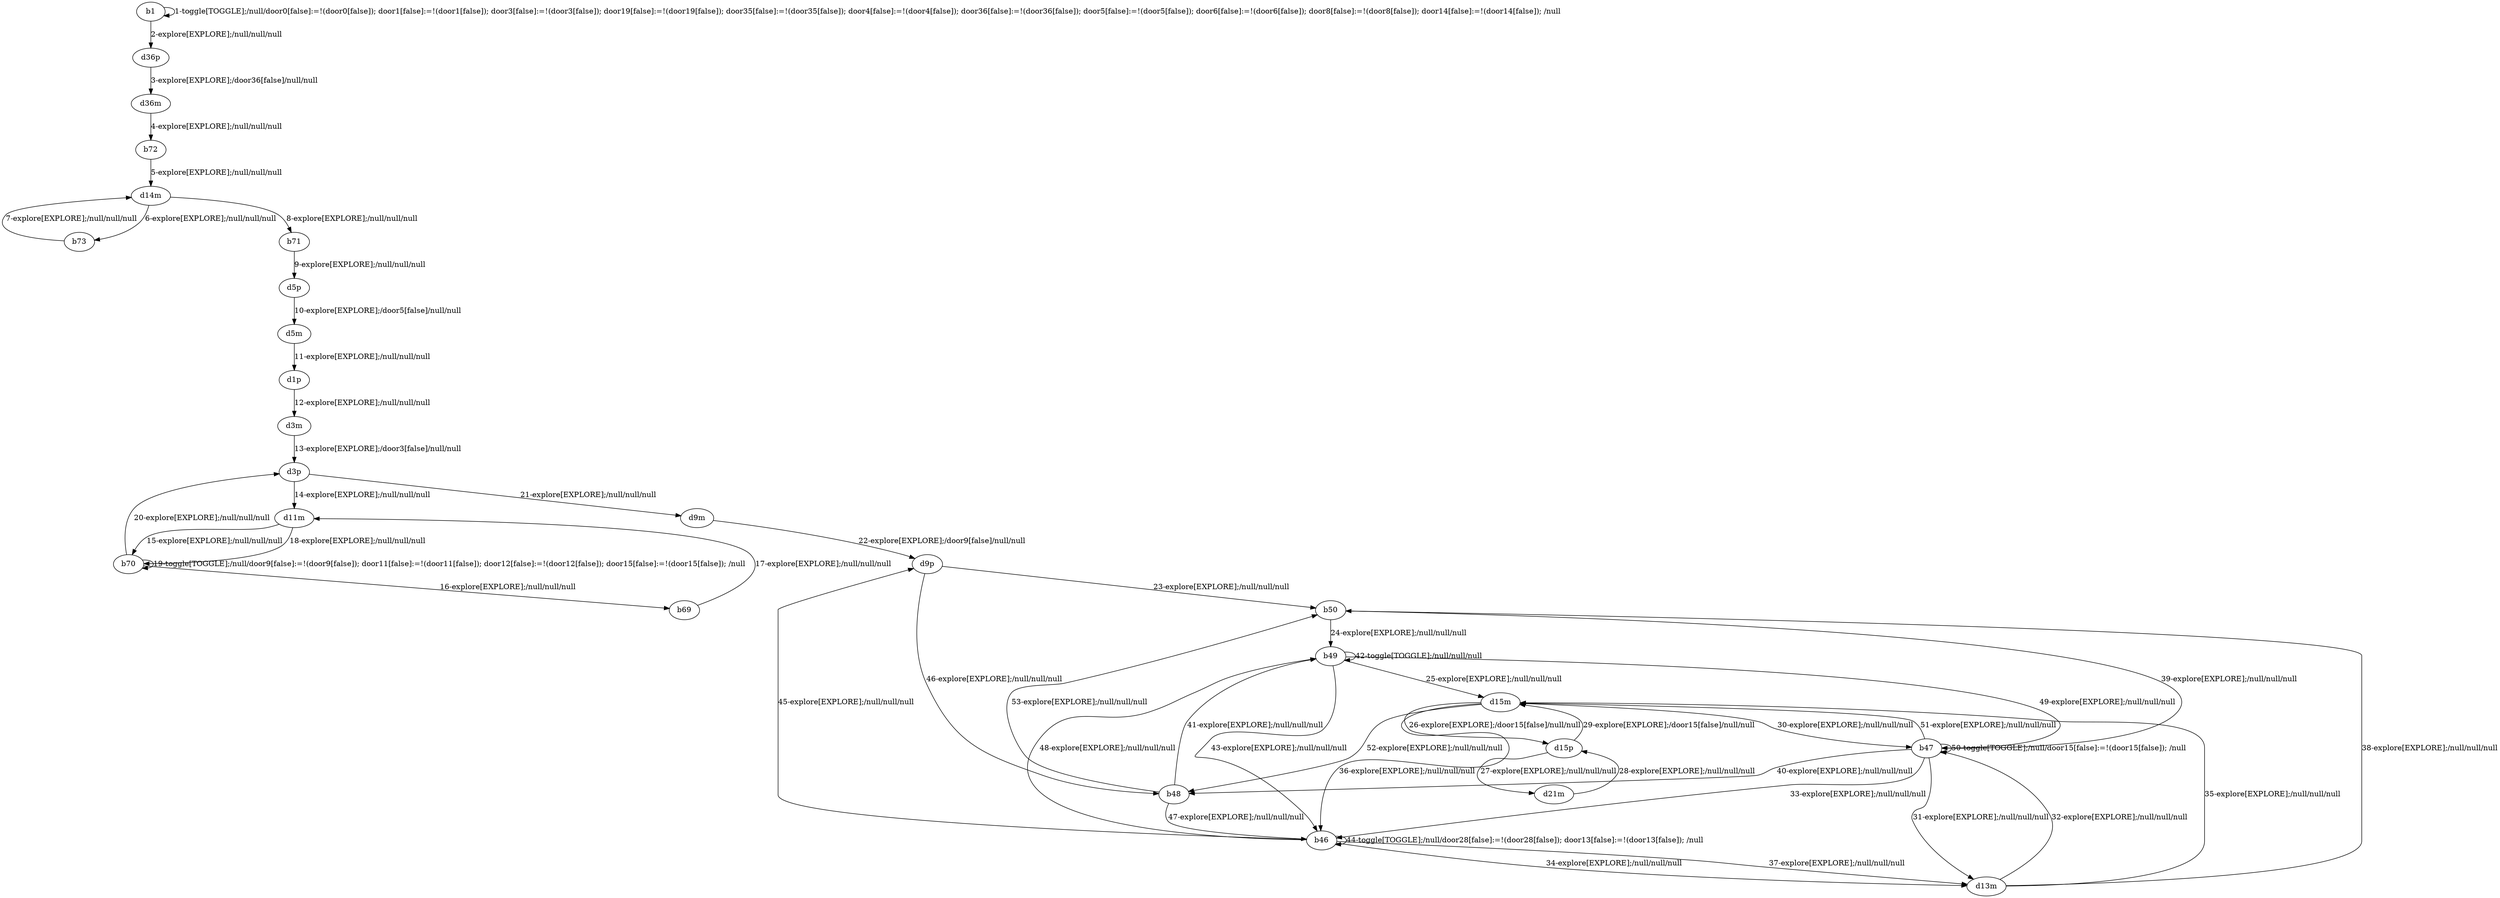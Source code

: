 # Total number of goals covered by this test: 2
# d15m --> b48
# b48 --> b50

digraph g {
"b1" -> "b1" [label = "1-toggle[TOGGLE];/null/door0[false]:=!(door0[false]); door1[false]:=!(door1[false]); door3[false]:=!(door3[false]); door19[false]:=!(door19[false]); door35[false]:=!(door35[false]); door4[false]:=!(door4[false]); door36[false]:=!(door36[false]); door5[false]:=!(door5[false]); door6[false]:=!(door6[false]); door8[false]:=!(door8[false]); door14[false]:=!(door14[false]); /null"];
"b1" -> "d36p" [label = "2-explore[EXPLORE];/null/null/null"];
"d36p" -> "d36m" [label = "3-explore[EXPLORE];/door36[false]/null/null"];
"d36m" -> "b72" [label = "4-explore[EXPLORE];/null/null/null"];
"b72" -> "d14m" [label = "5-explore[EXPLORE];/null/null/null"];
"d14m" -> "b73" [label = "6-explore[EXPLORE];/null/null/null"];
"b73" -> "d14m" [label = "7-explore[EXPLORE];/null/null/null"];
"d14m" -> "b71" [label = "8-explore[EXPLORE];/null/null/null"];
"b71" -> "d5p" [label = "9-explore[EXPLORE];/null/null/null"];
"d5p" -> "d5m" [label = "10-explore[EXPLORE];/door5[false]/null/null"];
"d5m" -> "d1p" [label = "11-explore[EXPLORE];/null/null/null"];
"d1p" -> "d3m" [label = "12-explore[EXPLORE];/null/null/null"];
"d3m" -> "d3p" [label = "13-explore[EXPLORE];/door3[false]/null/null"];
"d3p" -> "d11m" [label = "14-explore[EXPLORE];/null/null/null"];
"d11m" -> "b70" [label = "15-explore[EXPLORE];/null/null/null"];
"b70" -> "b69" [label = "16-explore[EXPLORE];/null/null/null"];
"b69" -> "d11m" [label = "17-explore[EXPLORE];/null/null/null"];
"d11m" -> "b70" [label = "18-explore[EXPLORE];/null/null/null"];
"b70" -> "b70" [label = "19-toggle[TOGGLE];/null/door9[false]:=!(door9[false]); door11[false]:=!(door11[false]); door12[false]:=!(door12[false]); door15[false]:=!(door15[false]); /null"];
"b70" -> "d3p" [label = "20-explore[EXPLORE];/null/null/null"];
"d3p" -> "d9m" [label = "21-explore[EXPLORE];/null/null/null"];
"d9m" -> "d9p" [label = "22-explore[EXPLORE];/door9[false]/null/null"];
"d9p" -> "b50" [label = "23-explore[EXPLORE];/null/null/null"];
"b50" -> "b49" [label = "24-explore[EXPLORE];/null/null/null"];
"b49" -> "d15m" [label = "25-explore[EXPLORE];/null/null/null"];
"d15m" -> "d15p" [label = "26-explore[EXPLORE];/door15[false]/null/null"];
"d15p" -> "d21m" [label = "27-explore[EXPLORE];/null/null/null"];
"d21m" -> "d15p" [label = "28-explore[EXPLORE];/null/null/null"];
"d15p" -> "d15m" [label = "29-explore[EXPLORE];/door15[false]/null/null"];
"d15m" -> "b47" [label = "30-explore[EXPLORE];/null/null/null"];
"b47" -> "d13m" [label = "31-explore[EXPLORE];/null/null/null"];
"d13m" -> "b47" [label = "32-explore[EXPLORE];/null/null/null"];
"b47" -> "b46" [label = "33-explore[EXPLORE];/null/null/null"];
"b46" -> "d13m" [label = "34-explore[EXPLORE];/null/null/null"];
"d13m" -> "d15m" [label = "35-explore[EXPLORE];/null/null/null"];
"d15m" -> "b46" [label = "36-explore[EXPLORE];/null/null/null"];
"b46" -> "d13m" [label = "37-explore[EXPLORE];/null/null/null"];
"d13m" -> "b50" [label = "38-explore[EXPLORE];/null/null/null"];
"b50" -> "b47" [label = "39-explore[EXPLORE];/null/null/null"];
"b47" -> "b48" [label = "40-explore[EXPLORE];/null/null/null"];
"b48" -> "b49" [label = "41-explore[EXPLORE];/null/null/null"];
"b49" -> "b49" [label = "42-toggle[TOGGLE];/null/null/null"];
"b49" -> "b46" [label = "43-explore[EXPLORE];/null/null/null"];
"b46" -> "b46" [label = "44-toggle[TOGGLE];/null/door28[false]:=!(door28[false]); door13[false]:=!(door13[false]); /null"];
"b46" -> "d9p" [label = "45-explore[EXPLORE];/null/null/null"];
"d9p" -> "b48" [label = "46-explore[EXPLORE];/null/null/null"];
"b48" -> "b46" [label = "47-explore[EXPLORE];/null/null/null"];
"b46" -> "b49" [label = "48-explore[EXPLORE];/null/null/null"];
"b49" -> "b47" [label = "49-explore[EXPLORE];/null/null/null"];
"b47" -> "b47" [label = "50-toggle[TOGGLE];/null/door15[false]:=!(door15[false]); /null"];
"b47" -> "d15m" [label = "51-explore[EXPLORE];/null/null/null"];
"d15m" -> "b48" [label = "52-explore[EXPLORE];/null/null/null"];
"b48" -> "b50" [label = "53-explore[EXPLORE];/null/null/null"];
}